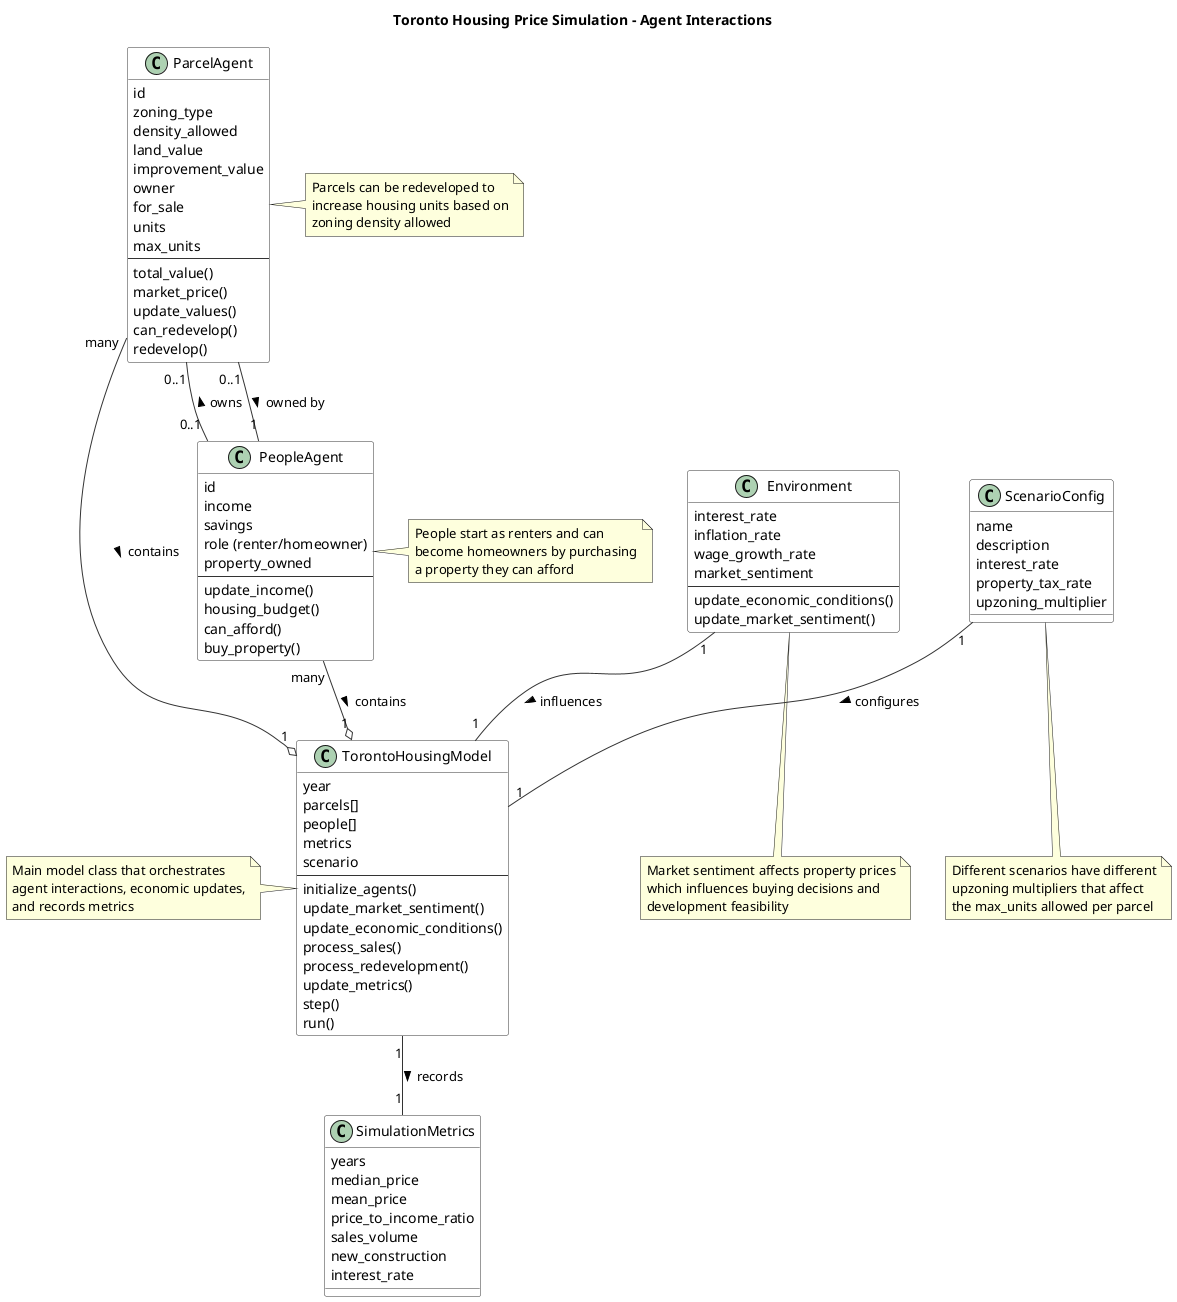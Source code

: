 @startuml Toronto Housing Model - Agent Interactions

skinparam class {
    BackgroundColor white
    ArrowColor #333
    BorderColor #333
}

title "Toronto Housing Price Simulation - Agent Interactions"

class Environment {
    interest_rate
    inflation_rate
    wage_growth_rate
    market_sentiment
    ---
    update_economic_conditions()
    update_market_sentiment()
}

class PeopleAgent {
    id
    income
    savings
    role (renter/homeowner)
    property_owned
    ---
    update_income()
    housing_budget()
    can_afford()
    buy_property()
}

class ParcelAgent {
    id
    zoning_type
    density_allowed
    land_value
    improvement_value
    owner
    for_sale
    units
    max_units
    ---
    total_value()
    market_price()
    update_values()
    can_redevelop()
    redevelop()
}

class SimulationMetrics {
    years
    median_price
    mean_price
    price_to_income_ratio
    sales_volume
    new_construction
    interest_rate
}

class ScenarioConfig {
    name
    description
    interest_rate
    property_tax_rate
    upzoning_multiplier
}

class TorontoHousingModel {
    year
    parcels[]
    people[]
    metrics
    scenario
    ---
    initialize_agents()
    update_market_sentiment()
    update_economic_conditions()
    process_sales()
    process_redevelopment()
    update_metrics()
    step()
    run()
}

Environment "1" -- "1" TorontoHousingModel : influences >
PeopleAgent "many" --o "1" TorontoHousingModel : contains >
ParcelAgent "many" --o "1" TorontoHousingModel : contains >
TorontoHousingModel "1" -- "1" SimulationMetrics : records >
ScenarioConfig "1" -- "1" TorontoHousingModel : configures >

PeopleAgent "0..1" -- "0..1" ParcelAgent : owns >
ParcelAgent "0..1" -- "1" PeopleAgent : owned by >

note right of ParcelAgent
  Parcels can be redeveloped to
  increase housing units based on
  zoning density allowed
end note

note right of PeopleAgent
  People start as renters and can
  become homeowners by purchasing
  a property they can afford
end note

note bottom of Environment
  Market sentiment affects property prices
  which influences buying decisions and
  development feasibility
end note

note left of TorontoHousingModel
  Main model class that orchestrates
  agent interactions, economic updates,
  and records metrics
end note

note bottom of ScenarioConfig
  Different scenarios have different
  upzoning multipliers that affect
  the max_units allowed per parcel
end note

@enduml 
